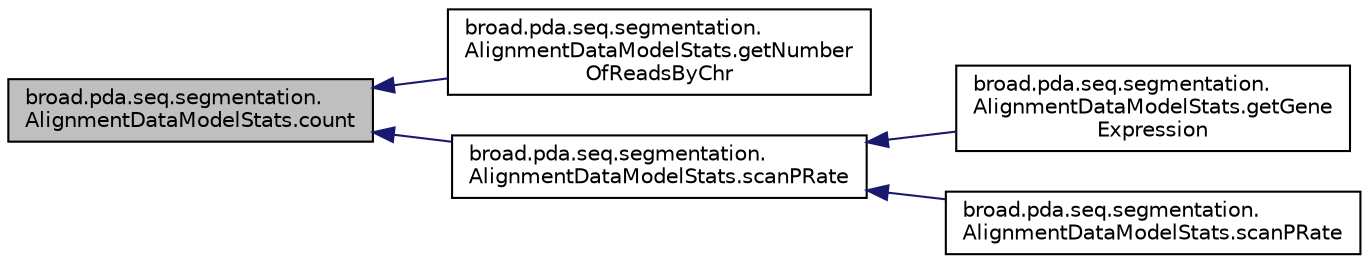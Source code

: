 digraph "broad.pda.seq.segmentation.AlignmentDataModelStats.count"
{
  edge [fontname="Helvetica",fontsize="10",labelfontname="Helvetica",labelfontsize="10"];
  node [fontname="Helvetica",fontsize="10",shape=record];
  rankdir="LR";
  Node1 [label="broad.pda.seq.segmentation.\lAlignmentDataModelStats.count",height=0.2,width=0.4,color="black", fillcolor="grey75", style="filled" fontcolor="black"];
  Node1 -> Node2 [dir="back",color="midnightblue",fontsize="10",style="solid"];
  Node2 [label="broad.pda.seq.segmentation.\lAlignmentDataModelStats.getNumber\lOfReadsByChr",height=0.2,width=0.4,color="black", fillcolor="white", style="filled",URL="$classbroad_1_1pda_1_1seq_1_1segmentation_1_1_alignment_data_model_stats.html#a1492aaf55e384cd251aac1339f1a1e08"];
  Node1 -> Node3 [dir="back",color="midnightblue",fontsize="10",style="solid"];
  Node3 [label="broad.pda.seq.segmentation.\lAlignmentDataModelStats.scanPRate",height=0.2,width=0.4,color="black", fillcolor="white", style="filled",URL="$classbroad_1_1pda_1_1seq_1_1segmentation_1_1_alignment_data_model_stats.html#accc819fd09f1e1c607e3b66aab3ae2e0"];
  Node3 -> Node4 [dir="back",color="midnightblue",fontsize="10",style="solid"];
  Node4 [label="broad.pda.seq.segmentation.\lAlignmentDataModelStats.getGene\lExpression",height=0.2,width=0.4,color="black", fillcolor="white", style="filled",URL="$classbroad_1_1pda_1_1seq_1_1segmentation_1_1_alignment_data_model_stats.html#a5379bafb9acafd7fbb7f7d59ef8c9308"];
  Node3 -> Node5 [dir="back",color="midnightblue",fontsize="10",style="solid"];
  Node5 [label="broad.pda.seq.segmentation.\lAlignmentDataModelStats.scanPRate",height=0.2,width=0.4,color="black", fillcolor="white", style="filled",URL="$classbroad_1_1pda_1_1seq_1_1segmentation_1_1_alignment_data_model_stats.html#a3a6b4166fdef87dfcc75965ca3afa36a"];
}

